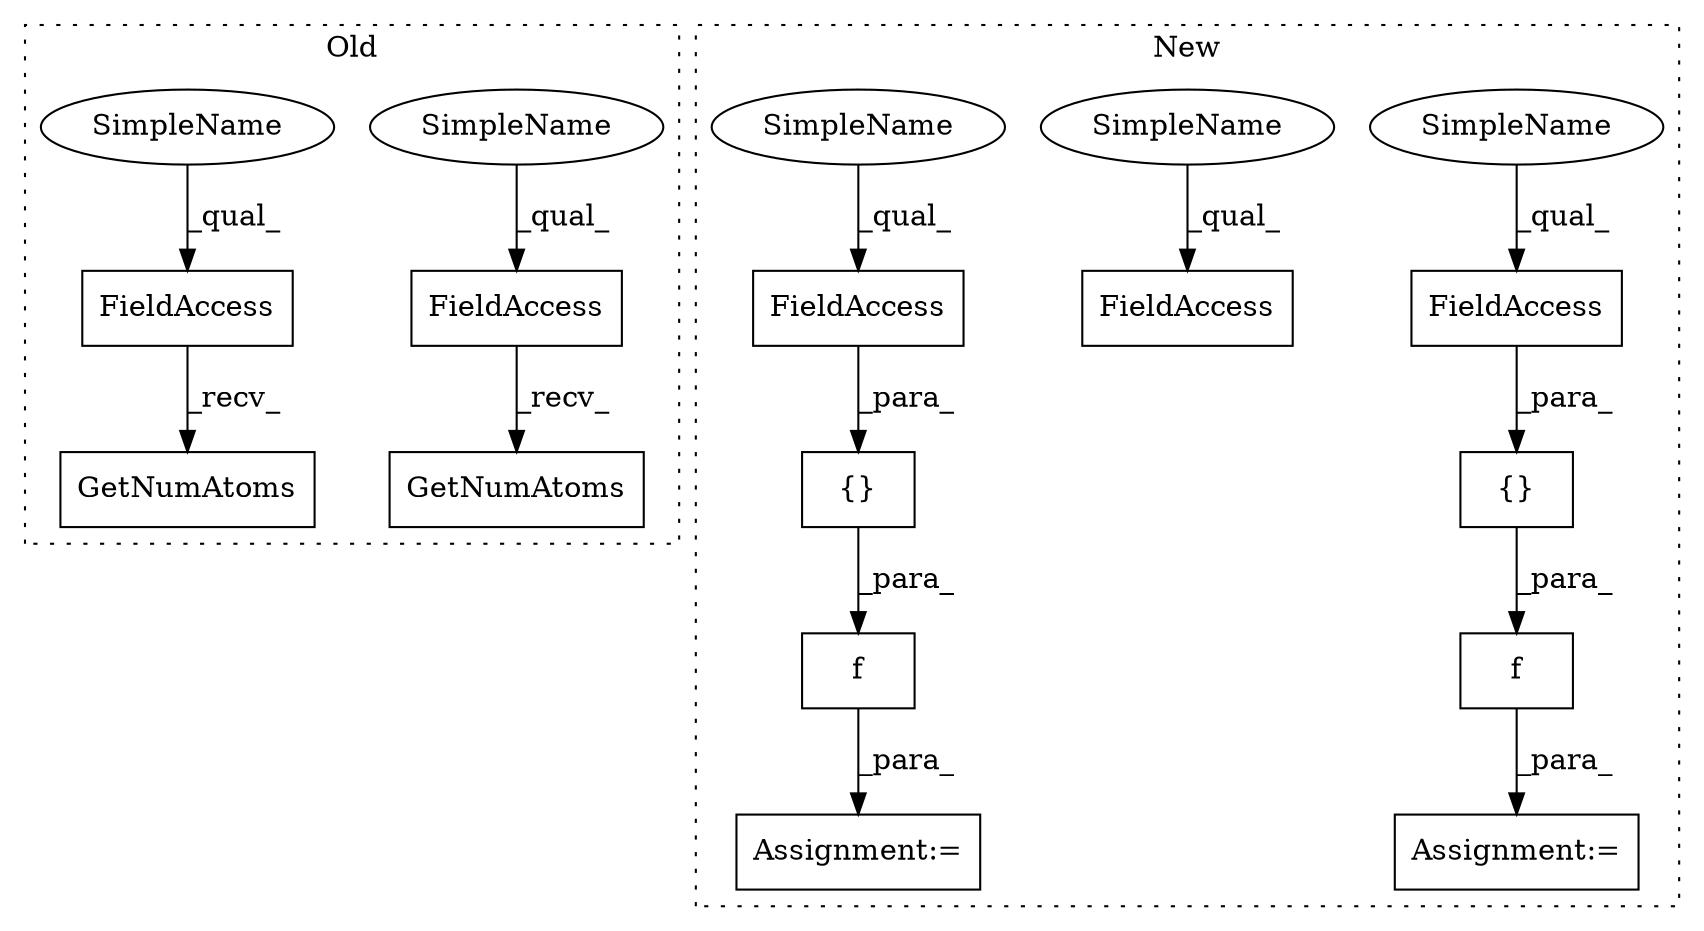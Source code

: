 digraph G {
subgraph cluster0 {
1 [label="GetNumAtoms" a="32" s="2872" l="13" shape="box"];
6 [label="FieldAccess" a="22" s="2863" l="8" shape="box"];
12 [label="FieldAccess" a="22" s="2960" l="8" shape="box"];
13 [label="GetNumAtoms" a="32" s="2969" l="13" shape="box"];
14 [label="SimpleName" a="42" s="2863" l="4" shape="ellipse"];
15 [label="SimpleName" a="42" s="2960" l="4" shape="ellipse"];
label = "Old";
style="dotted";
}
subgraph cluster1 {
2 [label="{}" a="4" s="4693,4716" l="1,1" shape="box"];
3 [label="Assignment:=" a="7" s="4681" l="1" shape="box"];
4 [label="FieldAccess" a="22" s="4694" l="22" shape="box"];
5 [label="f" a="32" s="4682,4717" l="2,1" shape="box"];
7 [label="FieldAccess" a="22" s="4794" l="24" shape="box"];
8 [label="{}" a="4" s="4793,4818" l="1,1" shape="box"];
9 [label="FieldAccess" a="22" s="4549" l="14" shape="box"];
10 [label="f" a="32" s="4782,4819" l="2,1" shape="box"];
11 [label="Assignment:=" a="7" s="4781" l="1" shape="box"];
16 [label="SimpleName" a="42" s="4794" l="4" shape="ellipse"];
17 [label="SimpleName" a="42" s="4549" l="4" shape="ellipse"];
18 [label="SimpleName" a="42" s="4694" l="4" shape="ellipse"];
label = "New";
style="dotted";
}
2 -> 5 [label="_para_"];
4 -> 2 [label="_para_"];
5 -> 3 [label="_para_"];
6 -> 1 [label="_recv_"];
7 -> 8 [label="_para_"];
8 -> 10 [label="_para_"];
10 -> 11 [label="_para_"];
12 -> 13 [label="_recv_"];
14 -> 6 [label="_qual_"];
15 -> 12 [label="_qual_"];
16 -> 7 [label="_qual_"];
17 -> 9 [label="_qual_"];
18 -> 4 [label="_qual_"];
}
